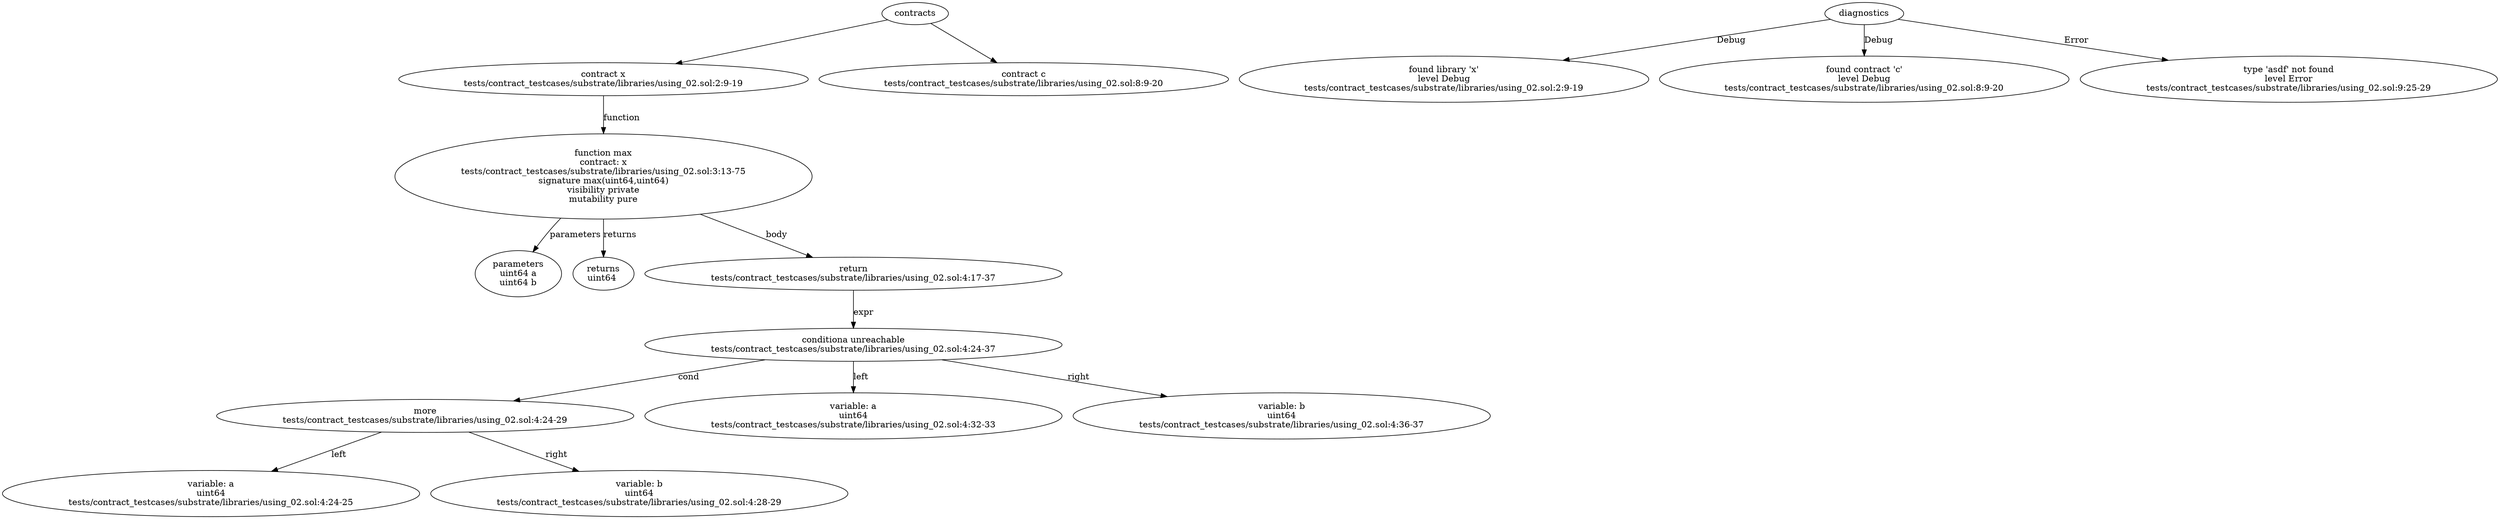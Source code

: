 strict digraph "tests/contract_testcases/substrate/libraries/using_02.sol" {
	contract [label="contract x\ntests/contract_testcases/substrate/libraries/using_02.sol:2:9-19"]
	max [label="function max\ncontract: x\ntests/contract_testcases/substrate/libraries/using_02.sol:3:13-75\nsignature max(uint64,uint64)\nvisibility private\nmutability pure"]
	parameters [label="parameters\nuint64 a\nuint64 b"]
	returns [label="returns\nuint64 "]
	return [label="return\ntests/contract_testcases/substrate/libraries/using_02.sol:4:17-37"]
	conditional [label="conditiona unreachable\ntests/contract_testcases/substrate/libraries/using_02.sol:4:24-37"]
	more [label="more\ntests/contract_testcases/substrate/libraries/using_02.sol:4:24-29"]
	variable [label="variable: a\nuint64\ntests/contract_testcases/substrate/libraries/using_02.sol:4:24-25"]
	variable_9 [label="variable: b\nuint64\ntests/contract_testcases/substrate/libraries/using_02.sol:4:28-29"]
	variable_10 [label="variable: a\nuint64\ntests/contract_testcases/substrate/libraries/using_02.sol:4:32-33"]
	variable_11 [label="variable: b\nuint64\ntests/contract_testcases/substrate/libraries/using_02.sol:4:36-37"]
	contract_12 [label="contract c\ntests/contract_testcases/substrate/libraries/using_02.sol:8:9-20"]
	diagnostic [label="found library 'x'\nlevel Debug\ntests/contract_testcases/substrate/libraries/using_02.sol:2:9-19"]
	diagnostic_15 [label="found contract 'c'\nlevel Debug\ntests/contract_testcases/substrate/libraries/using_02.sol:8:9-20"]
	diagnostic_16 [label="type 'asdf' not found\nlevel Error\ntests/contract_testcases/substrate/libraries/using_02.sol:9:25-29"]
	contracts -> contract
	contract -> max [label="function"]
	max -> parameters [label="parameters"]
	max -> returns [label="returns"]
	max -> return [label="body"]
	return -> conditional [label="expr"]
	conditional -> more [label="cond"]
	more -> variable [label="left"]
	more -> variable_9 [label="right"]
	conditional -> variable_10 [label="left"]
	conditional -> variable_11 [label="right"]
	contracts -> contract_12
	diagnostics -> diagnostic [label="Debug"]
	diagnostics -> diagnostic_15 [label="Debug"]
	diagnostics -> diagnostic_16 [label="Error"]
}
